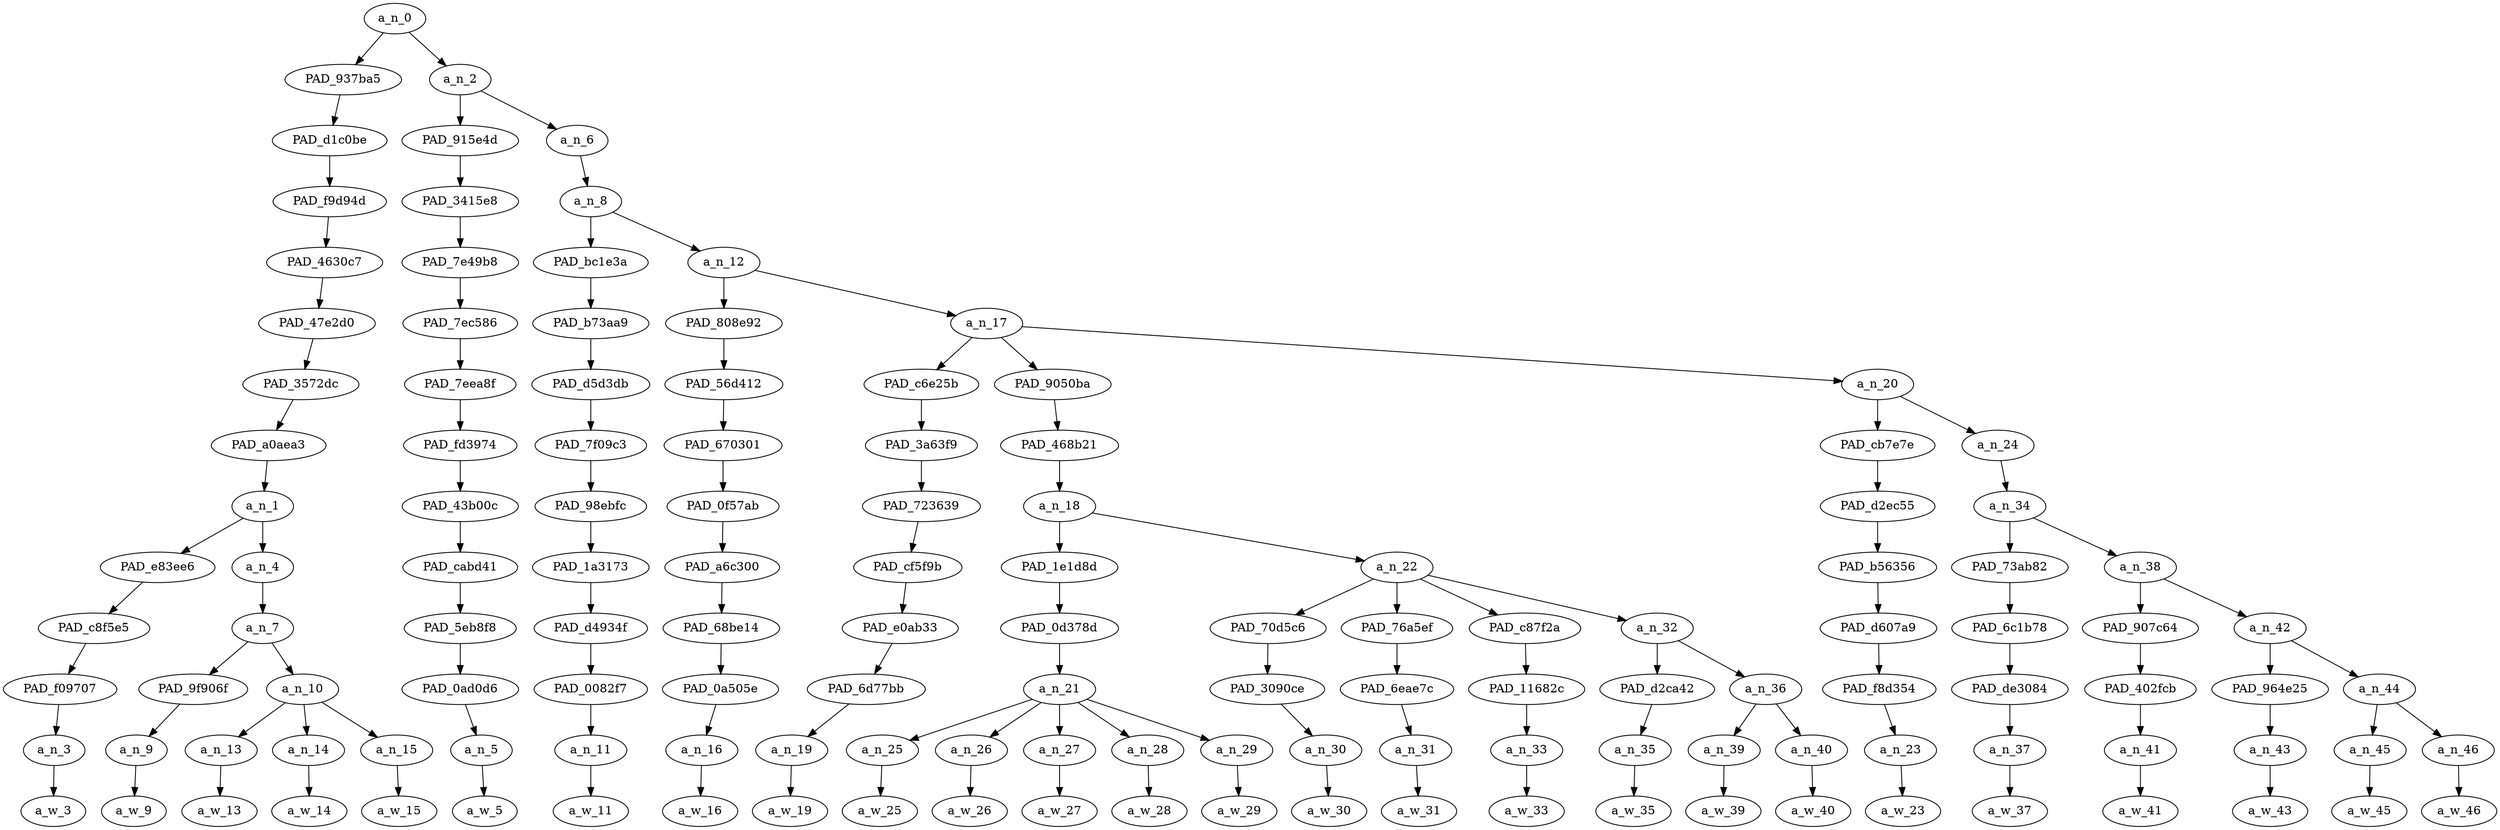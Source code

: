 strict digraph "" {
	a_n_0	[div_dir=1,
		index=0,
		level=13,
		pos="4.032552083333333,13!",
		text_span="[0, 1, 2, 3, 4, 5, 6, 7, 8, 9, 10, 11, 12, 13, 14, 15, 16, 17, 18, 19, 20, 21, 22, 23, 24, 25]",
		value=1.00000000];
	PAD_937ba5	[div_dir=1,
		index=0,
		level=12,
		pos="1.0,12!",
		text_span="[0, 1, 2, 3, 4]",
		value=0.17186396];
	a_n_0 -> PAD_937ba5;
	a_n_2	[div_dir=1,
		index=1,
		level=12,
		pos="7.065104166666666,12!",
		text_span="[5, 6, 7, 8, 9, 10, 11, 12, 13, 14, 15, 16, 17, 18, 19, 20, 21, 22, 23, 24, 25]",
		value=0.82715399];
	a_n_0 -> a_n_2;
	PAD_d1c0be	[div_dir=1,
		index=0,
		level=11,
		pos="1.0,11!",
		text_span="[0, 1, 2, 3, 4]",
		value=0.17186396];
	PAD_937ba5 -> PAD_d1c0be;
	PAD_f9d94d	[div_dir=1,
		index=0,
		level=10,
		pos="1.0,10!",
		text_span="[0, 1, 2, 3, 4]",
		value=0.17186396];
	PAD_d1c0be -> PAD_f9d94d;
	PAD_4630c7	[div_dir=1,
		index=0,
		level=9,
		pos="1.0,9!",
		text_span="[0, 1, 2, 3, 4]",
		value=0.17186396];
	PAD_f9d94d -> PAD_4630c7;
	PAD_47e2d0	[div_dir=1,
		index=0,
		level=8,
		pos="1.0,8!",
		text_span="[0, 1, 2, 3, 4]",
		value=0.17186396];
	PAD_4630c7 -> PAD_47e2d0;
	PAD_3572dc	[div_dir=1,
		index=0,
		level=7,
		pos="1.0,7!",
		text_span="[0, 1, 2, 3, 4]",
		value=0.17186396];
	PAD_47e2d0 -> PAD_3572dc;
	PAD_a0aea3	[div_dir=1,
		index=0,
		level=6,
		pos="1.0,6!",
		text_span="[0, 1, 2, 3, 4]",
		value=0.17186396];
	PAD_3572dc -> PAD_a0aea3;
	a_n_1	[div_dir=1,
		index=0,
		level=5,
		pos="1.0,5!",
		text_span="[0, 1, 2, 3, 4]",
		value=0.17186396];
	PAD_a0aea3 -> a_n_1;
	PAD_e83ee6	[div_dir=1,
		index=0,
		level=4,
		pos="0.0,4!",
		text_span="[0]",
		value=0.06349799];
	a_n_1 -> PAD_e83ee6;
	a_n_4	[div_dir=1,
		index=1,
		level=4,
		pos="2.0,4!",
		text_span="[1, 2, 3, 4]",
		value=0.10802837];
	a_n_1 -> a_n_4;
	PAD_c8f5e5	[div_dir=1,
		index=0,
		level=3,
		pos="0.0,3!",
		text_span="[0]",
		value=0.06349799];
	PAD_e83ee6 -> PAD_c8f5e5;
	PAD_f09707	[div_dir=1,
		index=0,
		level=2,
		pos="0.0,2!",
		text_span="[0]",
		value=0.06349799];
	PAD_c8f5e5 -> PAD_f09707;
	a_n_3	[div_dir=1,
		index=0,
		level=1,
		pos="0.0,1!",
		text_span="[0]",
		value=0.06349799];
	PAD_f09707 -> a_n_3;
	a_w_3	[div_dir=0,
		index=0,
		level=0,
		pos="0,0!",
		text_span="[0]",
		value=lol];
	a_n_3 -> a_w_3;
	a_n_7	[div_dir=1,
		index=1,
		level=3,
		pos="2.0,3!",
		text_span="[1, 2, 3, 4]",
		value=0.10786095];
	a_n_4 -> a_n_7;
	PAD_9f906f	[div_dir=1,
		index=1,
		level=2,
		pos="1.0,2!",
		text_span="[1]",
		value=0.02853109];
	a_n_7 -> PAD_9f906f;
	a_n_10	[div_dir=1,
		index=2,
		level=2,
		pos="3.0,2!",
		text_span="[2, 3, 4]",
		value=0.07916244];
	a_n_7 -> a_n_10;
	a_n_9	[div_dir=1,
		index=1,
		level=1,
		pos="1.0,1!",
		text_span="[1]",
		value=0.02853109];
	PAD_9f906f -> a_n_9;
	a_w_9	[div_dir=0,
		index=1,
		level=0,
		pos="1,0!",
		text_span="[1]",
		value=i];
	a_n_9 -> a_w_9;
	a_n_13	[div_dir=1,
		index=2,
		level=1,
		pos="2.0,1!",
		text_span="[2]",
		value=0.02782826];
	a_n_10 -> a_n_13;
	a_n_14	[div_dir=1,
		index=3,
		level=1,
		pos="3.0,1!",
		text_span="[3]",
		value=0.02268627];
	a_n_10 -> a_n_14;
	a_n_15	[div_dir=1,
		index=4,
		level=1,
		pos="4.0,1!",
		text_span="[4]",
		value=0.02856982];
	a_n_10 -> a_n_15;
	a_w_13	[div_dir=0,
		index=2,
		level=0,
		pos="2,0!",
		text_span="[2]",
		value=am];
	a_n_13 -> a_w_13;
	a_w_14	[div_dir=0,
		index=3,
		level=0,
		pos="3,0!",
		text_span="[3]",
		value=not];
	a_n_14 -> a_w_14;
	a_w_15	[div_dir=0,
		index=4,
		level=0,
		pos="4,0!",
		text_span="[4]",
		value=british];
	a_n_15 -> a_w_15;
	PAD_915e4d	[div_dir=1,
		index=1,
		level=11,
		pos="5.0,11!",
		text_span="[5]",
		value=0.02330887];
	a_n_2 -> PAD_915e4d;
	a_n_6	[div_dir=1,
		index=2,
		level=11,
		pos="9.130208333333332,11!",
		text_span="[6, 7, 8, 9, 10, 11, 12, 13, 14, 15, 16, 17, 18, 19, 20, 21, 22, 23, 24, 25]",
		value=0.80291639];
	a_n_2 -> a_n_6;
	PAD_3415e8	[div_dir=1,
		index=1,
		level=10,
		pos="5.0,10!",
		text_span="[5]",
		value=0.02330887];
	PAD_915e4d -> PAD_3415e8;
	PAD_7e49b8	[div_dir=1,
		index=1,
		level=9,
		pos="5.0,9!",
		text_span="[5]",
		value=0.02330887];
	PAD_3415e8 -> PAD_7e49b8;
	PAD_7ec586	[div_dir=1,
		index=1,
		level=8,
		pos="5.0,8!",
		text_span="[5]",
		value=0.02330887];
	PAD_7e49b8 -> PAD_7ec586;
	PAD_7eea8f	[div_dir=1,
		index=1,
		level=7,
		pos="5.0,7!",
		text_span="[5]",
		value=0.02330887];
	PAD_7ec586 -> PAD_7eea8f;
	PAD_fd3974	[div_dir=1,
		index=1,
		level=6,
		pos="5.0,6!",
		text_span="[5]",
		value=0.02330887];
	PAD_7eea8f -> PAD_fd3974;
	PAD_43b00c	[div_dir=1,
		index=1,
		level=5,
		pos="5.0,5!",
		text_span="[5]",
		value=0.02330887];
	PAD_fd3974 -> PAD_43b00c;
	PAD_cabd41	[div_dir=1,
		index=2,
		level=4,
		pos="5.0,4!",
		text_span="[5]",
		value=0.02330887];
	PAD_43b00c -> PAD_cabd41;
	PAD_5eb8f8	[div_dir=1,
		index=2,
		level=3,
		pos="5.0,3!",
		text_span="[5]",
		value=0.02330887];
	PAD_cabd41 -> PAD_5eb8f8;
	PAD_0ad0d6	[div_dir=1,
		index=3,
		level=2,
		pos="5.0,2!",
		text_span="[5]",
		value=0.02330887];
	PAD_5eb8f8 -> PAD_0ad0d6;
	a_n_5	[div_dir=1,
		index=5,
		level=1,
		pos="5.0,1!",
		text_span="[5]",
		value=0.02330887];
	PAD_0ad0d6 -> a_n_5;
	a_w_5	[div_dir=0,
		index=5,
		level=0,
		pos="5,0!",
		text_span="[5]",
		value=that];
	a_n_5 -> a_w_5;
	a_n_8	[div_dir=1,
		index=2,
		level=10,
		pos="9.130208333333332,10!",
		text_span="[6, 7, 8, 9, 10, 11, 12, 13, 14, 15, 16, 17, 18, 19, 20, 21, 22, 23, 24, 25]",
		value=0.80197605];
	a_n_6 -> a_n_8;
	PAD_bc1e3a	[div_dir=1,
		index=2,
		level=9,
		pos="6.0,9!",
		text_span="[6]",
		value=0.02111515];
	a_n_8 -> PAD_bc1e3a;
	a_n_12	[div_dir=1,
		index=3,
		level=9,
		pos="12.260416666666666,9!",
		text_span="[7, 8, 9, 10, 11, 12, 13, 14, 15, 16, 17, 18, 19, 20, 21, 22, 23, 24, 25]",
		value=0.77992056];
	a_n_8 -> a_n_12;
	PAD_b73aa9	[div_dir=1,
		index=2,
		level=8,
		pos="6.0,8!",
		text_span="[6]",
		value=0.02111515];
	PAD_bc1e3a -> PAD_b73aa9;
	PAD_d5d3db	[div_dir=1,
		index=2,
		level=7,
		pos="6.0,7!",
		text_span="[6]",
		value=0.02111515];
	PAD_b73aa9 -> PAD_d5d3db;
	PAD_7f09c3	[div_dir=1,
		index=2,
		level=6,
		pos="6.0,6!",
		text_span="[6]",
		value=0.02111515];
	PAD_d5d3db -> PAD_7f09c3;
	PAD_98ebfc	[div_dir=1,
		index=2,
		level=5,
		pos="6.0,5!",
		text_span="[6]",
		value=0.02111515];
	PAD_7f09c3 -> PAD_98ebfc;
	PAD_1a3173	[div_dir=1,
		index=3,
		level=4,
		pos="6.0,4!",
		text_span="[6]",
		value=0.02111515];
	PAD_98ebfc -> PAD_1a3173;
	PAD_d4934f	[div_dir=1,
		index=3,
		level=3,
		pos="6.0,3!",
		text_span="[6]",
		value=0.02111515];
	PAD_1a3173 -> PAD_d4934f;
	PAD_0082f7	[div_dir=1,
		index=4,
		level=2,
		pos="6.0,2!",
		text_span="[6]",
		value=0.02111515];
	PAD_d4934f -> PAD_0082f7;
	a_n_11	[div_dir=1,
		index=6,
		level=1,
		pos="6.0,1!",
		text_span="[6]",
		value=0.02111515];
	PAD_0082f7 -> a_n_11;
	a_w_11	[div_dir=0,
		index=6,
		level=0,
		pos="6,0!",
		text_span="[6]",
		value=must];
	a_n_11 -> a_w_11;
	PAD_808e92	[div_dir=1,
		index=3,
		level=8,
		pos="7.0,8!",
		text_span="[7]",
		value=0.02132146];
	a_n_12 -> PAD_808e92;
	a_n_17	[div_dir=1,
		index=4,
		level=8,
		pos="17.520833333333332,8!",
		text_span="[8, 9, 10, 11, 12, 13, 14, 15, 16, 17, 18, 19, 20, 21, 22, 23, 24, 25]",
		value=0.75765653];
	a_n_12 -> a_n_17;
	PAD_56d412	[div_dir=1,
		index=3,
		level=7,
		pos="7.0,7!",
		text_span="[7]",
		value=0.02132146];
	PAD_808e92 -> PAD_56d412;
	PAD_670301	[div_dir=1,
		index=3,
		level=6,
		pos="7.0,6!",
		text_span="[7]",
		value=0.02132146];
	PAD_56d412 -> PAD_670301;
	PAD_0f57ab	[div_dir=1,
		index=3,
		level=5,
		pos="7.0,5!",
		text_span="[7]",
		value=0.02132146];
	PAD_670301 -> PAD_0f57ab;
	PAD_a6c300	[div_dir=1,
		index=4,
		level=4,
		pos="7.0,4!",
		text_span="[7]",
		value=0.02132146];
	PAD_0f57ab -> PAD_a6c300;
	PAD_68be14	[div_dir=1,
		index=4,
		level=3,
		pos="7.0,3!",
		text_span="[7]",
		value=0.02132146];
	PAD_a6c300 -> PAD_68be14;
	PAD_0a505e	[div_dir=1,
		index=5,
		level=2,
		pos="7.0,2!",
		text_span="[7]",
		value=0.02132146];
	PAD_68be14 -> PAD_0a505e;
	a_n_16	[div_dir=1,
		index=7,
		level=1,
		pos="7.0,1!",
		text_span="[7]",
		value=0.02132146];
	PAD_0a505e -> a_n_16;
	a_w_16	[div_dir=0,
		index=7,
		level=0,
		pos="7,0!",
		text_span="[7]",
		value=be];
	a_n_16 -> a_w_16;
	PAD_c6e25b	[div_dir=1,
		index=5,
		level=7,
		pos="19.0,7!",
		text_span="[19]",
		value=0.02369083];
	a_n_17 -> PAD_c6e25b;
	PAD_9050ba	[div_dir=1,
		index=4,
		level=7,
		pos="12.59375,7!",
		text_span="[8, 9, 10, 11, 12, 13, 14, 15, 16, 17, 18]",
		value=0.44750386];
	a_n_17 -> PAD_9050ba;
	a_n_20	[div_dir=1,
		index=6,
		level=7,
		pos="20.96875,7!",
		text_span="[20, 21, 22, 23, 24, 25]",
		value=0.28552115];
	a_n_17 -> a_n_20;
	PAD_3a63f9	[div_dir=1,
		index=5,
		level=6,
		pos="19.0,6!",
		text_span="[19]",
		value=0.02369083];
	PAD_c6e25b -> PAD_3a63f9;
	PAD_723639	[div_dir=1,
		index=5,
		level=5,
		pos="19.0,5!",
		text_span="[19]",
		value=0.02369083];
	PAD_3a63f9 -> PAD_723639;
	PAD_cf5f9b	[div_dir=1,
		index=7,
		level=4,
		pos="19.0,4!",
		text_span="[19]",
		value=0.02369083];
	PAD_723639 -> PAD_cf5f9b;
	PAD_e0ab33	[div_dir=1,
		index=10,
		level=3,
		pos="19.0,3!",
		text_span="[19]",
		value=0.02369083];
	PAD_cf5f9b -> PAD_e0ab33;
	PAD_6d77bb	[div_dir=1,
		index=12,
		level=2,
		pos="19.0,2!",
		text_span="[19]",
		value=0.02369083];
	PAD_e0ab33 -> PAD_6d77bb;
	a_n_19	[div_dir=1,
		index=19,
		level=1,
		pos="19.0,1!",
		text_span="[19]",
		value=0.02369083];
	PAD_6d77bb -> a_n_19;
	a_w_19	[div_dir=0,
		index=19,
		level=0,
		pos="19,0!",
		text_span="[19]",
		value=that1];
	a_n_19 -> a_w_19;
	PAD_468b21	[div_dir=1,
		index=4,
		level=6,
		pos="12.59375,6!",
		text_span="[8, 9, 10, 11, 12, 13, 14, 15, 16, 17, 18]",
		value=0.44750386];
	PAD_9050ba -> PAD_468b21;
	a_n_18	[div_dir=1,
		index=4,
		level=5,
		pos="12.59375,5!",
		text_span="[8, 9, 10, 11, 12, 13, 14, 15, 16, 17, 18]",
		value=0.44750386];
	PAD_468b21 -> a_n_18;
	PAD_1e1d8d	[div_dir=1,
		index=5,
		level=4,
		pos="10.0,4!",
		text_span="[8, 9, 10, 11, 12]",
		value=0.28488662];
	a_n_18 -> PAD_1e1d8d;
	a_n_22	[div_dir=1,
		index=6,
		level=4,
		pos="15.1875,4!",
		text_span="[13, 14, 15, 16, 17, 18]",
		value=0.16196862];
	a_n_18 -> a_n_22;
	PAD_0d378d	[div_dir=1,
		index=5,
		level=3,
		pos="10.0,3!",
		text_span="[8, 9, 10, 11, 12]",
		value=0.28488662];
	PAD_1e1d8d -> PAD_0d378d;
	a_n_21	[div_dir=1,
		index=6,
		level=2,
		pos="10.0,2!",
		text_span="[8, 9, 10, 11, 12]",
		value=0.28488662];
	PAD_0d378d -> a_n_21;
	a_n_25	[div_dir=1,
		index=8,
		level=1,
		pos="8.0,1!",
		text_span="[8]",
		value=0.02667688];
	a_n_21 -> a_n_25;
	a_n_26	[div_dir=1,
		index=9,
		level=1,
		pos="9.0,1!",
		text_span="[9]",
		value=0.03167917];
	a_n_21 -> a_n_26;
	a_n_27	[div_dir=1,
		index=10,
		level=1,
		pos="10.0,1!",
		text_span="[10]",
		value=0.04006326];
	a_n_21 -> a_n_27;
	a_n_28	[div_dir=1,
		index=11,
		level=1,
		pos="11.0,1!",
		text_span="[11]",
		value=0.14010376];
	a_n_21 -> a_n_28;
	a_n_29	[div_dir=1,
		index=12,
		level=1,
		pos="12.0,1!",
		text_span="[12]",
		value=0.04569902];
	a_n_21 -> a_n_29;
	a_w_25	[div_dir=0,
		index=8,
		level=0,
		pos="8,0!",
		text_span="[8]",
		value=the];
	a_n_25 -> a_w_25;
	a_w_26	[div_dir=0,
		index=9,
		level=0,
		pos="9,0!",
		text_span="[9]",
		value=turkish];
	a_n_26 -> a_w_26;
	a_w_27	[div_dir=0,
		index=10,
		level=0,
		pos="10,0!",
		text_span="[10]",
		value=ottoman];
	a_n_27 -> a_w_27;
	a_w_28	[div_dir=0,
		index=11,
		level=0,
		pos="11,0!",
		text_span="[11]",
		value=sandnigger];
	a_n_28 -> a_w_28;
	a_w_29	[div_dir=0,
		index=12,
		level=0,
		pos="12,0!",
		text_span="[12]",
		value=seed];
	a_n_29 -> a_w_29;
	PAD_70d5c6	[div_dir=1,
		index=6,
		level=3,
		pos="13.0,3!",
		text_span="[13]",
		value=0.02822509];
	a_n_22 -> PAD_70d5c6;
	PAD_76a5ef	[div_dir=1,
		index=7,
		level=3,
		pos="14.0,3!",
		text_span="[14]",
		value=0.02834646];
	a_n_22 -> PAD_76a5ef;
	PAD_c87f2a	[div_dir=1,
		index=9,
		level=3,
		pos="18.0,3!",
		text_span="[18]",
		value=0.02515014];
	a_n_22 -> PAD_c87f2a;
	a_n_32	[div_dir=1,
		index=8,
		level=3,
		pos="15.75,3!",
		text_span="[15, 16, 17]",
		value=0.08000965];
	a_n_22 -> a_n_32;
	PAD_3090ce	[div_dir=1,
		index=7,
		level=2,
		pos="13.0,2!",
		text_span="[13]",
		value=0.02822509];
	PAD_70d5c6 -> PAD_3090ce;
	a_n_30	[div_dir=1,
		index=13,
		level=1,
		pos="13.0,1!",
		text_span="[13]",
		value=0.02822509];
	PAD_3090ce -> a_n_30;
	a_w_30	[div_dir=0,
		index=13,
		level=0,
		pos="13,0!",
		text_span="[13]",
		value=floating];
	a_n_30 -> a_w_30;
	PAD_6eae7c	[div_dir=1,
		index=8,
		level=2,
		pos="14.0,2!",
		text_span="[14]",
		value=0.02834646];
	PAD_76a5ef -> PAD_6eae7c;
	a_n_31	[div_dir=1,
		index=14,
		level=1,
		pos="14.0,1!",
		text_span="[14]",
		value=0.02834646];
	PAD_6eae7c -> a_n_31;
	a_w_31	[div_dir=0,
		index=14,
		level=0,
		pos="14,0!",
		text_span="[14]",
		value=around];
	a_n_31 -> a_w_31;
	PAD_11682c	[div_dir=1,
		index=11,
		level=2,
		pos="18.0,2!",
		text_span="[18]",
		value=0.02515014];
	PAD_c87f2a -> PAD_11682c;
	a_n_33	[div_dir=1,
		index=18,
		level=1,
		pos="18.0,1!",
		text_span="[18]",
		value=0.02515014];
	PAD_11682c -> a_n_33;
	a_w_33	[div_dir=0,
		index=18,
		level=0,
		pos="18,0!",
		text_span="[18]",
		value=well];
	a_n_33 -> a_w_33;
	PAD_d2ca42	[div_dir=1,
		index=9,
		level=2,
		pos="15.0,2!",
		text_span="[15]",
		value=0.02388943];
	a_n_32 -> PAD_d2ca42;
	a_n_36	[div_dir=1,
		index=10,
		level=2,
		pos="16.5,2!",
		text_span="[16, 17]",
		value=0.05590630];
	a_n_32 -> a_n_36;
	a_n_35	[div_dir=1,
		index=15,
		level=1,
		pos="15.0,1!",
		text_span="[15]",
		value=0.02388943];
	PAD_d2ca42 -> a_n_35;
	a_w_35	[div_dir=0,
		index=15,
		level=0,
		pos="15,0!",
		text_span="[15]",
		value=in];
	a_n_35 -> a_w_35;
	a_n_39	[div_dir=1,
		index=16,
		level=1,
		pos="16.0,1!",
		text_span="[16]",
		value=0.02542757];
	a_n_36 -> a_n_39;
	a_n_40	[div_dir=1,
		index=17,
		level=1,
		pos="17.0,1!",
		text_span="[17]",
		value=0.03027305];
	a_n_36 -> a_n_40;
	a_w_39	[div_dir=0,
		index=16,
		level=0,
		pos="16,0!",
		text_span="[16]",
		value=your];
	a_n_39 -> a_w_39;
	a_w_40	[div_dir=0,
		index=17,
		level=0,
		pos="17,0!",
		text_span="[17]",
		value=brain];
	a_n_40 -> a_w_40;
	PAD_cb7e7e	[div_dir=1,
		index=6,
		level=6,
		pos="20.0,6!",
		text_span="[20]",
		value=0.02685584];
	a_n_20 -> PAD_cb7e7e;
	a_n_24	[div_dir=1,
		index=7,
		level=6,
		pos="21.9375,6!",
		text_span="[21, 22, 23, 24, 25]",
		value=0.25794492];
	a_n_20 -> a_n_24;
	PAD_d2ec55	[div_dir=1,
		index=6,
		level=5,
		pos="20.0,5!",
		text_span="[20]",
		value=0.02685584];
	PAD_cb7e7e -> PAD_d2ec55;
	PAD_b56356	[div_dir=1,
		index=8,
		level=4,
		pos="20.0,4!",
		text_span="[20]",
		value=0.02685584];
	PAD_d2ec55 -> PAD_b56356;
	PAD_d607a9	[div_dir=1,
		index=11,
		level=3,
		pos="20.0,3!",
		text_span="[20]",
		value=0.02685584];
	PAD_b56356 -> PAD_d607a9;
	PAD_f8d354	[div_dir=1,
		index=13,
		level=2,
		pos="20.0,2!",
		text_span="[20]",
		value=0.02685584];
	PAD_d607a9 -> PAD_f8d354;
	a_n_23	[div_dir=1,
		index=20,
		level=1,
		pos="20.0,1!",
		text_span="[20]",
		value=0.02685584];
	PAD_f8d354 -> a_n_23;
	a_w_23	[div_dir=0,
		index=20,
		level=0,
		pos="20,0!",
		text_span="[20]",
		value=what];
	a_n_23 -> a_w_23;
	a_n_34	[div_dir=1,
		index=7,
		level=5,
		pos="21.9375,5!",
		text_span="[21, 22, 23, 24, 25]",
		value=0.25720048];
	a_n_24 -> a_n_34;
	PAD_73ab82	[div_dir=1,
		index=9,
		level=4,
		pos="21.0,4!",
		text_span="[21]",
		value=0.02698984];
	a_n_34 -> PAD_73ab82;
	a_n_38	[div_dir=1,
		index=10,
		level=4,
		pos="22.875,4!",
		text_span="[22, 23, 24, 25]",
		value=0.22946620];
	a_n_34 -> a_n_38;
	PAD_6c1b78	[div_dir=1,
		index=12,
		level=3,
		pos="21.0,3!",
		text_span="[21]",
		value=0.02698984];
	PAD_73ab82 -> PAD_6c1b78;
	PAD_de3084	[div_dir=1,
		index=14,
		level=2,
		pos="21.0,2!",
		text_span="[21]",
		value=0.02698984];
	PAD_6c1b78 -> PAD_de3084;
	a_n_37	[div_dir=1,
		index=21,
		level=1,
		pos="21.0,1!",
		text_span="[21]",
		value=0.02698984];
	PAD_de3084 -> a_n_37;
	a_w_37	[div_dir=0,
		index=21,
		level=0,
		pos="21,0!",
		text_span="[21]",
		value=happens];
	a_n_37 -> a_w_37;
	PAD_907c64	[div_dir=1,
		index=13,
		level=3,
		pos="22.0,3!",
		text_span="[22]",
		value=0.02398318];
	a_n_38 -> PAD_907c64;
	a_n_42	[div_dir=1,
		index=14,
		level=3,
		pos="23.75,3!",
		text_span="[23, 24, 25]",
		value=0.20475056];
	a_n_38 -> a_n_42;
	PAD_402fcb	[div_dir=1,
		index=15,
		level=2,
		pos="22.0,2!",
		text_span="[22]",
		value=0.02398318];
	PAD_907c64 -> PAD_402fcb;
	a_n_41	[div_dir=1,
		index=22,
		level=1,
		pos="22.0,1!",
		text_span="[22]",
		value=0.02398318];
	PAD_402fcb -> a_n_41;
	a_w_41	[div_dir=0,
		index=22,
		level=0,
		pos="22,0!",
		text_span="[22]",
		value=when];
	a_n_41 -> a_w_41;
	PAD_964e25	[div_dir=1,
		index=16,
		level=2,
		pos="23.0,2!",
		text_span="[23]",
		value=0.02670377];
	a_n_42 -> PAD_964e25;
	a_n_44	[div_dir=1,
		index=17,
		level=2,
		pos="24.5,2!",
		text_span="[24, 25]",
		value=0.17729759];
	a_n_42 -> a_n_44;
	a_n_43	[div_dir=1,
		index=23,
		level=1,
		pos="23.0,1!",
		text_span="[23]",
		value=0.02670377];
	PAD_964e25 -> a_n_43;
	a_w_43	[div_dir=0,
		index=23,
		level=0,
		pos="23,0!",
		text_span="[23]",
		value=you];
	a_n_43 -> a_w_43;
	a_n_45	[div_dir=1,
		index=24,
		level=1,
		pos="24.0,1!",
		text_span="[24]",
		value=0.03662743];
	a_n_44 -> a_n_45;
	a_n_46	[div_dir=1,
		index=25,
		level=1,
		pos="25.0,1!",
		text_span="[25]",
		value=0.13993174];
	a_n_44 -> a_n_46;
	a_w_45	[div_dir=0,
		index=24,
		level=0,
		pos="24,0!",
		text_span="[24]",
		value=fuck];
	a_n_45 -> a_w_45;
	a_w_46	[div_dir=0,
		index=25,
		level=0,
		pos="25,0!",
		text_span="[25]",
		value=niggers];
	a_n_46 -> a_w_46;
}
